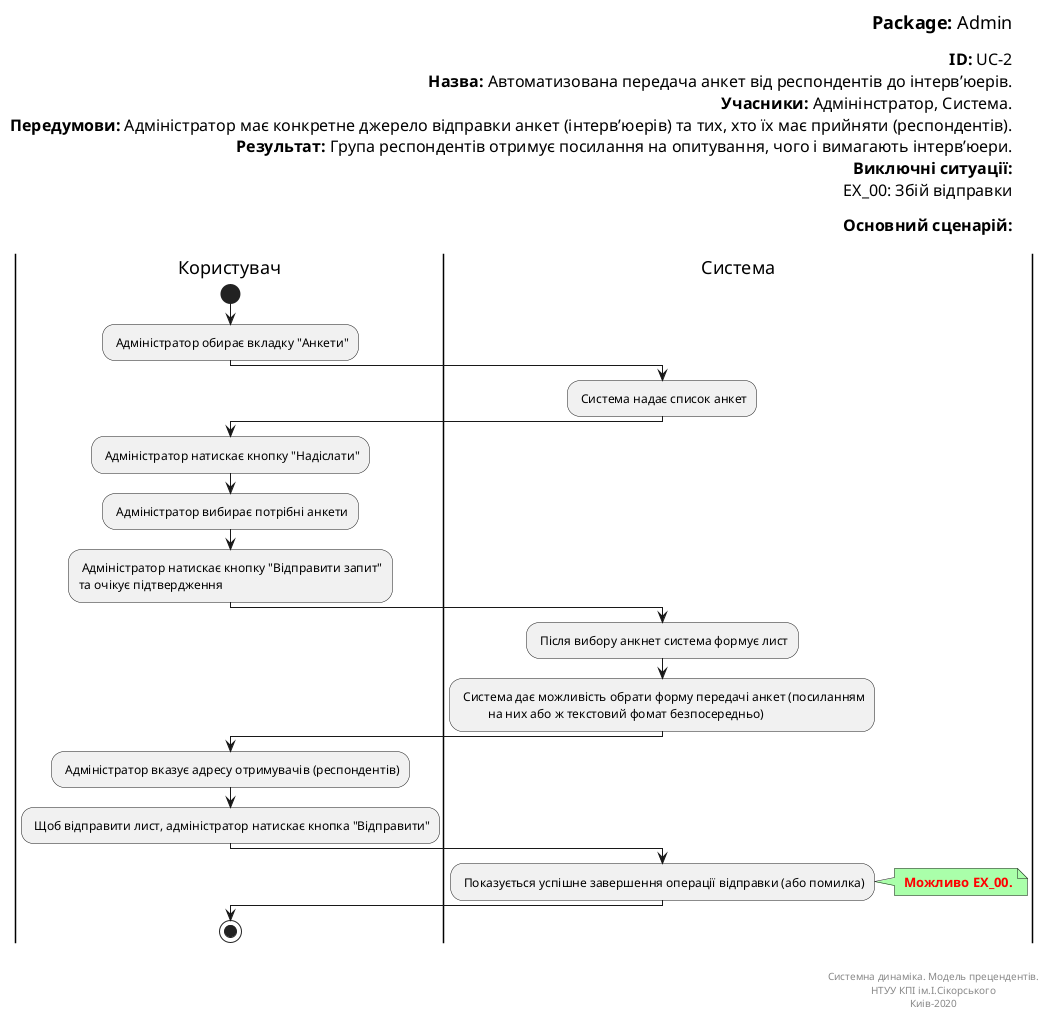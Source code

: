  @startuml Sending Forms
left header
<font color=000 size=18><b>Package:</b> Admin

<font color=000 size=16><b>ID:</b> UC-2
<font color=000 size=16><b>Назва:</b> Автоматизована передача анкет від респондентів до інтерв’юерів.
<font color=000 size=16><b>Учасники:</b> Адмінінстратор, Система.
<font color=000 size=16><b>Передумови:</b> Адміністратор має конкретне джерело відправки анкет (інтерв’юерів) та тих, хто їх має прийняти (респондентів).
<font color=000 size=16><b>Результат:</b> Група респондентів отримує посилання на опитування, чого і вимагають інтерв’юери.
<font color=000 size=16><b>Виключні ситуації:</b>
<font color=000 size=16> EX_00: Збій відправки

<font color=000 size=16><b>Основний сценарій:</b>

end header

|Користувач|
start
: Адміністратор обирає вкладку "Анкети";

|Система|
: Система надає список анкет;

|Користувач|
: Адміністратор натискає кнопку "Надіслати";

: Адміністратор вибирає потрібні анкети;

: Адміністратор натискає кнопку "Відправити запит"
та очікує підтвердження;

|Система|
: Після вибору анкнет система формує лист;

: Система дає можливість обрати форму передачі анкет (посиланням
          на них або ж текстовий фомат безпосередньо);

|Користувач|
: Адміністратор вказує адресу отримувачів (респондентів);

: Щоб відправити лист, адміністратор натискає кнопка "Відправити";

|Система|
: Показується успішне завершення операції відправки (або помилка);

note right #aaffaa
<font color=red><b> Можливо EX_00.
end note

|Користувач|
stop;

right footer


Системна динаміка. Модель прецендентів.
НТУУ КПІ ім.І.Сікорського
Киів-2020
end footer

@enduml
